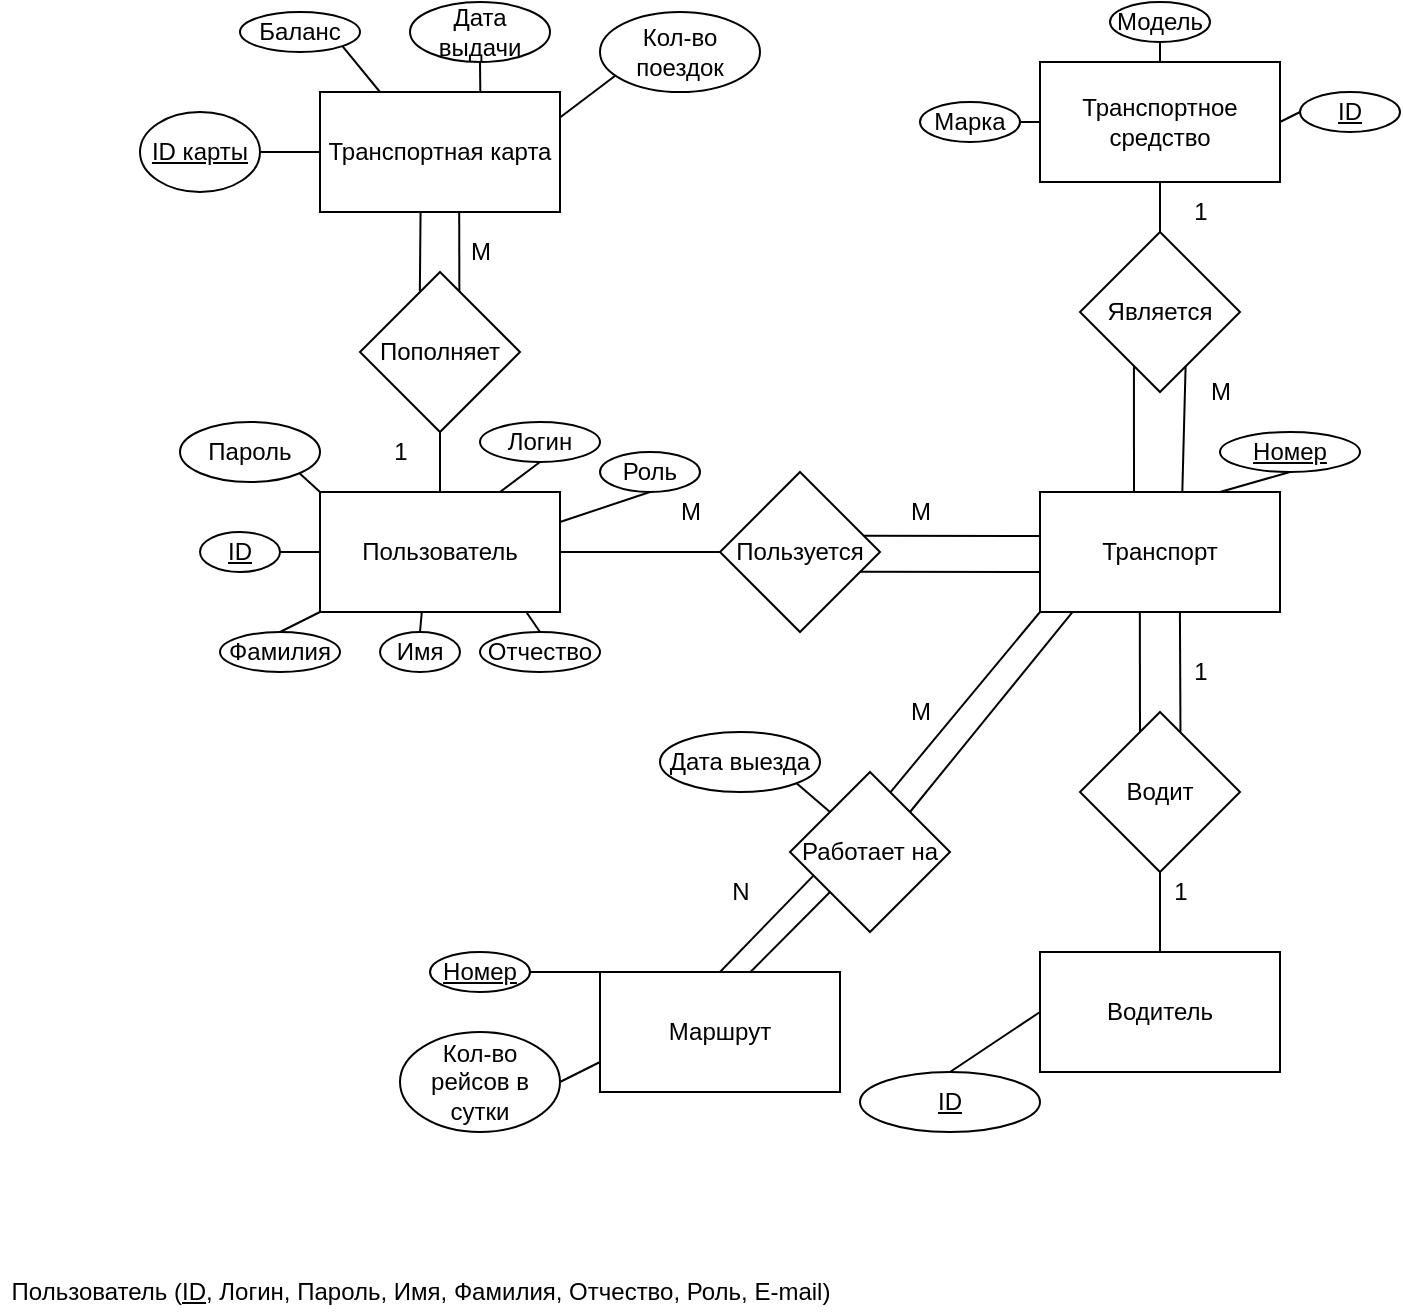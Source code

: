 <mxfile version="15.8.7" type="device"><diagram id="BBsrVsb9NO6aEAZsvxdc" name="Страница 1"><mxGraphModel dx="2192" dy="865" grid="1" gridSize="10" guides="1" tooltips="1" connect="1" arrows="1" fold="1" page="1" pageScale="1" pageWidth="850" pageHeight="1100" math="0" shadow="0"><root><mxCell id="0"/><mxCell id="1" parent="0"/><mxCell id="VJ9PdGM6GAFw2BLf82Xo-2" value="Транспорт" style="rounded=0;whiteSpace=wrap;html=1;" parent="1" vertex="1"><mxGeometry x="470" y="480" width="120" height="60" as="geometry"/></mxCell><mxCell id="VJ9PdGM6GAFw2BLf82Xo-7" value="Маршрут" style="whiteSpace=wrap;html=1;" parent="1" vertex="1"><mxGeometry x="250" y="720" width="120" height="60" as="geometry"/></mxCell><mxCell id="VJ9PdGM6GAFw2BLf82Xo-8" value="Транспортная карта" style="whiteSpace=wrap;html=1;" parent="1" vertex="1"><mxGeometry x="110" y="280" width="120" height="60" as="geometry"/></mxCell><mxCell id="VJ9PdGM6GAFw2BLf82Xo-9" value="Пользователь" style="rounded=0;whiteSpace=wrap;html=1;" parent="1" vertex="1"><mxGeometry x="110" y="480" width="120" height="60" as="geometry"/></mxCell><mxCell id="VJ9PdGM6GAFw2BLf82Xo-10" value="Пользуется" style="rhombus;whiteSpace=wrap;html=1;" parent="1" vertex="1"><mxGeometry x="310" y="470" width="80" height="80" as="geometry"/></mxCell><mxCell id="VJ9PdGM6GAFw2BLf82Xo-11" value="Пополняет" style="rhombus;whiteSpace=wrap;html=1;" parent="1" vertex="1"><mxGeometry x="130" y="370" width="80" height="80" as="geometry"/></mxCell><mxCell id="VJ9PdGM6GAFw2BLf82Xo-15" value="Работает на" style="rhombus;whiteSpace=wrap;html=1;" parent="1" vertex="1"><mxGeometry x="345" y="620" width="80" height="80" as="geometry"/></mxCell><mxCell id="Q5PD0B3kbmkicRVHVQnM-1" value="" style="endArrow=none;html=1;rounded=0;exitX=0.5;exitY=0;exitDx=0;exitDy=0;entryX=0.5;entryY=1;entryDx=0;entryDy=0;" parent="1" source="VJ9PdGM6GAFw2BLf82Xo-9" target="VJ9PdGM6GAFw2BLf82Xo-11" edge="1"><mxGeometry width="50" height="50" relative="1" as="geometry"><mxPoint x="560" y="570" as="sourcePoint"/><mxPoint x="610" y="520" as="targetPoint"/></mxGeometry></mxCell><mxCell id="Q5PD0B3kbmkicRVHVQnM-2" value="" style="endArrow=none;html=1;rounded=0;exitX=0.374;exitY=0.121;exitDx=0;exitDy=0;entryX=0.419;entryY=1.003;entryDx=0;entryDy=0;entryPerimeter=0;exitPerimeter=0;" parent="1" source="VJ9PdGM6GAFw2BLf82Xo-11" target="VJ9PdGM6GAFw2BLf82Xo-8" edge="1"><mxGeometry width="50" height="50" relative="1" as="geometry"><mxPoint x="560" y="570" as="sourcePoint"/><mxPoint x="610" y="520" as="targetPoint"/></mxGeometry></mxCell><mxCell id="Q5PD0B3kbmkicRVHVQnM-3" value="" style="endArrow=none;html=1;rounded=0;entryX=0.58;entryY=1;entryDx=0;entryDy=0;entryPerimeter=0;exitX=0.621;exitY=0.124;exitDx=0;exitDy=0;exitPerimeter=0;" parent="1" source="VJ9PdGM6GAFw2BLf82Xo-11" target="VJ9PdGM6GAFw2BLf82Xo-8" edge="1"><mxGeometry width="50" height="50" relative="1" as="geometry"><mxPoint x="180" y="380" as="sourcePoint"/><mxPoint x="230" y="320" as="targetPoint"/></mxGeometry></mxCell><mxCell id="Q5PD0B3kbmkicRVHVQnM-4" value="1" style="text;html=1;align=center;verticalAlign=middle;resizable=0;points=[];autosize=1;strokeColor=none;fillColor=none;" parent="1" vertex="1"><mxGeometry x="140" y="450" width="20" height="20" as="geometry"/></mxCell><mxCell id="Q5PD0B3kbmkicRVHVQnM-5" value="М" style="text;html=1;align=center;verticalAlign=middle;resizable=0;points=[];autosize=1;strokeColor=none;fillColor=none;" parent="1" vertex="1"><mxGeometry x="175" y="350" width="30" height="20" as="geometry"/></mxCell><mxCell id="Q5PD0B3kbmkicRVHVQnM-6" value="&lt;u&gt;ID карты&lt;/u&gt;" style="ellipse;whiteSpace=wrap;html=1;" parent="1" vertex="1"><mxGeometry x="20" y="290" width="60" height="40" as="geometry"/></mxCell><mxCell id="Q5PD0B3kbmkicRVHVQnM-10" value="Баланс" style="ellipse;whiteSpace=wrap;html=1;" parent="1" vertex="1"><mxGeometry x="70" y="240" width="60" height="20" as="geometry"/></mxCell><mxCell id="Q5PD0B3kbmkicRVHVQnM-11" value="Дата выдачи" style="ellipse;whiteSpace=wrap;html=1;" parent="1" vertex="1"><mxGeometry x="155" y="235" width="70" height="30" as="geometry"/></mxCell><mxCell id="Q5PD0B3kbmkicRVHVQnM-12" value="Кол-во поездок" style="ellipse;whiteSpace=wrap;html=1;" parent="1" vertex="1"><mxGeometry x="250" y="240" width="80" height="40" as="geometry"/></mxCell><mxCell id="y8G3c6xXSQOifNAGWiET-1" value="Водитель" style="rounded=0;whiteSpace=wrap;html=1;" parent="1" vertex="1"><mxGeometry x="470" y="710" width="120" height="60" as="geometry"/></mxCell><mxCell id="y8G3c6xXSQOifNAGWiET-2" value="Водит" style="rhombus;whiteSpace=wrap;html=1;" parent="1" vertex="1"><mxGeometry x="490" y="590" width="80" height="80" as="geometry"/></mxCell><mxCell id="y8G3c6xXSQOifNAGWiET-7" value="" style="endArrow=none;html=1;rounded=0;exitX=1;exitY=0.5;exitDx=0;exitDy=0;entryX=0;entryY=0.5;entryDx=0;entryDy=0;" parent="1" source="VJ9PdGM6GAFw2BLf82Xo-9" target="VJ9PdGM6GAFw2BLf82Xo-10" edge="1"><mxGeometry width="50" height="50" relative="1" as="geometry"><mxPoint x="400" y="670" as="sourcePoint"/><mxPoint x="450" y="620" as="targetPoint"/></mxGeometry></mxCell><mxCell id="y8G3c6xXSQOifNAGWiET-8" value="" style="endArrow=none;html=1;rounded=0;exitX=0.899;exitY=0.399;exitDx=0;exitDy=0;exitPerimeter=0;" parent="1" source="VJ9PdGM6GAFw2BLf82Xo-10" edge="1"><mxGeometry width="50" height="50" relative="1" as="geometry"><mxPoint x="390" y="502" as="sourcePoint"/><mxPoint x="470" y="502" as="targetPoint"/></mxGeometry></mxCell><mxCell id="y8G3c6xXSQOifNAGWiET-9" value="" style="endArrow=none;html=1;rounded=0;exitX=0.877;exitY=0.624;exitDx=0;exitDy=0;exitPerimeter=0;entryX=0;entryY=0.667;entryDx=0;entryDy=0;entryPerimeter=0;" parent="1" source="VJ9PdGM6GAFw2BLf82Xo-10" target="VJ9PdGM6GAFw2BLf82Xo-2" edge="1"><mxGeometry width="50" height="50" relative="1" as="geometry"><mxPoint x="400" y="670" as="sourcePoint"/><mxPoint x="450" y="620" as="targetPoint"/></mxGeometry></mxCell><mxCell id="y8G3c6xXSQOifNAGWiET-21" value="" style="endArrow=none;html=1;rounded=0;exitX=0.5;exitY=0;exitDx=0;exitDy=0;entryX=0.5;entryY=1;entryDx=0;entryDy=0;" parent="1" source="y8G3c6xXSQOifNAGWiET-1" target="y8G3c6xXSQOifNAGWiET-2" edge="1"><mxGeometry width="50" height="50" relative="1" as="geometry"><mxPoint x="640" y="680" as="sourcePoint"/><mxPoint x="690" y="630" as="targetPoint"/></mxGeometry></mxCell><mxCell id="y8G3c6xXSQOifNAGWiET-23" value="" style="endArrow=none;html=1;rounded=0;exitX=0.375;exitY=0.123;exitDx=0;exitDy=0;exitPerimeter=0;entryX=0.416;entryY=1;entryDx=0;entryDy=0;entryPerimeter=0;" parent="1" source="y8G3c6xXSQOifNAGWiET-2" target="VJ9PdGM6GAFw2BLf82Xo-2" edge="1"><mxGeometry width="50" height="50" relative="1" as="geometry"><mxPoint x="640" y="680" as="sourcePoint"/><mxPoint x="690" y="630" as="targetPoint"/></mxGeometry></mxCell><mxCell id="y8G3c6xXSQOifNAGWiET-24" value="" style="endArrow=none;html=1;rounded=0;exitX=0.628;exitY=0.127;exitDx=0;exitDy=0;exitPerimeter=0;entryX=0.583;entryY=0.998;entryDx=0;entryDy=0;entryPerimeter=0;" parent="1" source="y8G3c6xXSQOifNAGWiET-2" target="VJ9PdGM6GAFw2BLf82Xo-2" edge="1"><mxGeometry width="50" height="50" relative="1" as="geometry"><mxPoint x="640" y="680" as="sourcePoint"/><mxPoint x="690" y="630" as="targetPoint"/></mxGeometry></mxCell><mxCell id="y8G3c6xXSQOifNAGWiET-25" value="" style="endArrow=none;html=1;rounded=0;exitX=0.627;exitY=0.127;exitDx=0;exitDy=0;exitPerimeter=0;entryX=0;entryY=1;entryDx=0;entryDy=0;" parent="1" source="VJ9PdGM6GAFw2BLf82Xo-15" target="VJ9PdGM6GAFw2BLf82Xo-2" edge="1"><mxGeometry width="50" height="50" relative="1" as="geometry"><mxPoint x="640" y="680" as="sourcePoint"/><mxPoint x="690" y="630" as="targetPoint"/></mxGeometry></mxCell><mxCell id="y8G3c6xXSQOifNAGWiET-26" value="" style="endArrow=none;html=1;rounded=0;exitX=1;exitY=0;exitDx=0;exitDy=0;entryX=0.136;entryY=0.999;entryDx=0;entryDy=0;entryPerimeter=0;" parent="1" source="VJ9PdGM6GAFw2BLf82Xo-15" target="VJ9PdGM6GAFw2BLf82Xo-2" edge="1"><mxGeometry width="50" height="50" relative="1" as="geometry"><mxPoint x="640" y="680" as="sourcePoint"/><mxPoint x="690" y="630" as="targetPoint"/></mxGeometry></mxCell><mxCell id="y8G3c6xXSQOifNAGWiET-27" value="" style="endArrow=none;html=1;rounded=0;exitX=0.5;exitY=0;exitDx=0;exitDy=0;entryX=0.145;entryY=0.649;entryDx=0;entryDy=0;entryPerimeter=0;" parent="1" source="VJ9PdGM6GAFw2BLf82Xo-7" target="VJ9PdGM6GAFw2BLf82Xo-15" edge="1"><mxGeometry width="50" height="50" relative="1" as="geometry"><mxPoint x="640" y="680" as="sourcePoint"/><mxPoint x="690" y="630" as="targetPoint"/></mxGeometry></mxCell><mxCell id="y8G3c6xXSQOifNAGWiET-28" value="&lt;u&gt;Номер&lt;/u&gt;" style="ellipse;whiteSpace=wrap;html=1;" parent="1" vertex="1"><mxGeometry x="165" y="710" width="50" height="20" as="geometry"/></mxCell><mxCell id="y8G3c6xXSQOifNAGWiET-30" value="Кол-во рейсов в сутки" style="ellipse;whiteSpace=wrap;html=1;" parent="1" vertex="1"><mxGeometry x="150" y="750" width="80" height="50" as="geometry"/></mxCell><mxCell id="y8G3c6xXSQOifNAGWiET-31" value="" style="endArrow=none;html=1;rounded=0;exitX=1;exitY=0.5;exitDx=0;exitDy=0;entryX=0;entryY=0;entryDx=0;entryDy=0;" parent="1" source="y8G3c6xXSQOifNAGWiET-28" target="VJ9PdGM6GAFw2BLf82Xo-7" edge="1"><mxGeometry width="50" height="50" relative="1" as="geometry"><mxPoint x="520" y="550" as="sourcePoint"/><mxPoint x="570" y="500" as="targetPoint"/></mxGeometry></mxCell><mxCell id="y8G3c6xXSQOifNAGWiET-32" value="" style="endArrow=none;html=1;rounded=0;exitX=1;exitY=0.5;exitDx=0;exitDy=0;entryX=0;entryY=0.75;entryDx=0;entryDy=0;" parent="1" source="y8G3c6xXSQOifNAGWiET-30" target="VJ9PdGM6GAFw2BLf82Xo-7" edge="1"><mxGeometry width="50" height="50" relative="1" as="geometry"><mxPoint x="520" y="550" as="sourcePoint"/><mxPoint x="570" y="500" as="targetPoint"/></mxGeometry></mxCell><mxCell id="y8G3c6xXSQOifNAGWiET-33" value="Транспортное средство" style="rounded=0;whiteSpace=wrap;html=1;" parent="1" vertex="1"><mxGeometry x="470" y="265" width="120" height="60" as="geometry"/></mxCell><mxCell id="y8G3c6xXSQOifNAGWiET-34" value="Является" style="rhombus;whiteSpace=wrap;html=1;" parent="1" vertex="1"><mxGeometry x="490" y="350" width="80" height="80" as="geometry"/></mxCell><mxCell id="y8G3c6xXSQOifNAGWiET-35" value="" style="endArrow=none;html=1;rounded=0;entryX=0.337;entryY=0.839;entryDx=0;entryDy=0;entryPerimeter=0;" parent="1" target="y8G3c6xXSQOifNAGWiET-34" edge="1"><mxGeometry width="50" height="50" relative="1" as="geometry"><mxPoint x="517" y="480" as="sourcePoint"/><mxPoint x="517" y="420" as="targetPoint"/></mxGeometry></mxCell><mxCell id="y8G3c6xXSQOifNAGWiET-36" value="" style="endArrow=none;html=1;rounded=0;entryX=0.66;entryY=0.84;entryDx=0;entryDy=0;entryPerimeter=0;exitX=0.593;exitY=-0.003;exitDx=0;exitDy=0;exitPerimeter=0;" parent="1" source="VJ9PdGM6GAFw2BLf82Xo-2" target="y8G3c6xXSQOifNAGWiET-34" edge="1"><mxGeometry width="50" height="50" relative="1" as="geometry"><mxPoint x="520" y="540" as="sourcePoint"/><mxPoint x="570" y="490" as="targetPoint"/></mxGeometry></mxCell><mxCell id="y8G3c6xXSQOifNAGWiET-37" value="" style="endArrow=none;html=1;rounded=0;entryX=0.5;entryY=1;entryDx=0;entryDy=0;exitX=0.5;exitY=0;exitDx=0;exitDy=0;" parent="1" source="y8G3c6xXSQOifNAGWiET-34" target="y8G3c6xXSQOifNAGWiET-33" edge="1"><mxGeometry width="50" height="50" relative="1" as="geometry"><mxPoint x="520" y="540" as="sourcePoint"/><mxPoint x="570" y="490" as="targetPoint"/></mxGeometry></mxCell><mxCell id="NyPLq1rfokeVwP26kTzo-1" value="" style="endArrow=none;html=1;rounded=0;exitX=1;exitY=0.5;exitDx=0;exitDy=0;entryX=0;entryY=0.5;entryDx=0;entryDy=0;" parent="1" source="Q5PD0B3kbmkicRVHVQnM-6" target="VJ9PdGM6GAFw2BLf82Xo-8" edge="1"><mxGeometry width="50" height="50" relative="1" as="geometry"><mxPoint x="470" y="460" as="sourcePoint"/><mxPoint x="520" y="410" as="targetPoint"/></mxGeometry></mxCell><mxCell id="NyPLq1rfokeVwP26kTzo-2" value="" style="endArrow=none;html=1;rounded=0;exitX=1;exitY=1;exitDx=0;exitDy=0;entryX=0.25;entryY=0;entryDx=0;entryDy=0;entryPerimeter=0;" parent="1" source="Q5PD0B3kbmkicRVHVQnM-10" target="VJ9PdGM6GAFw2BLf82Xo-8" edge="1"><mxGeometry width="50" height="50" relative="1" as="geometry"><mxPoint x="110" y="300" as="sourcePoint"/><mxPoint x="160" y="250" as="targetPoint"/></mxGeometry></mxCell><mxCell id="NyPLq1rfokeVwP26kTzo-3" value="" style="endArrow=none;html=1;rounded=0;entryX=0.5;entryY=1;entryDx=0;entryDy=0;exitX=0.668;exitY=0;exitDx=0;exitDy=0;exitPerimeter=0;" parent="1" source="VJ9PdGM6GAFw2BLf82Xo-8" target="Q5PD0B3kbmkicRVHVQnM-11" edge="1"><mxGeometry width="50" height="50" relative="1" as="geometry"><mxPoint x="170" y="310" as="sourcePoint"/><mxPoint x="220" y="260" as="targetPoint"/></mxGeometry></mxCell><mxCell id="NyPLq1rfokeVwP26kTzo-4" value="" style="endArrow=none;html=1;rounded=0;exitX=1;exitY=0.212;exitDx=0;exitDy=0;exitPerimeter=0;entryX=0.097;entryY=0.794;entryDx=0;entryDy=0;entryPerimeter=0;" parent="1" source="VJ9PdGM6GAFw2BLf82Xo-8" target="Q5PD0B3kbmkicRVHVQnM-12" edge="1"><mxGeometry width="50" height="50" relative="1" as="geometry"><mxPoint x="250" y="320" as="sourcePoint"/><mxPoint x="260" y="270" as="targetPoint"/></mxGeometry></mxCell><mxCell id="NyPLq1rfokeVwP26kTzo-6" value="&lt;u&gt;ID&lt;/u&gt;" style="ellipse;whiteSpace=wrap;html=1;" parent="1" vertex="1"><mxGeometry x="50" y="500" width="40" height="20" as="geometry"/></mxCell><mxCell id="NyPLq1rfokeVwP26kTzo-7" value="Марка" style="ellipse;whiteSpace=wrap;html=1;" parent="1" vertex="1"><mxGeometry x="410" y="285" width="50" height="20" as="geometry"/></mxCell><mxCell id="NyPLq1rfokeVwP26kTzo-8" value="Модель" style="ellipse;whiteSpace=wrap;html=1;" parent="1" vertex="1"><mxGeometry x="505" y="235" width="50" height="20" as="geometry"/></mxCell><mxCell id="NyPLq1rfokeVwP26kTzo-9" value="&lt;u&gt;Номер&lt;/u&gt;" style="ellipse;whiteSpace=wrap;html=1;" parent="1" vertex="1"><mxGeometry x="560" y="450" width="70" height="20" as="geometry"/></mxCell><mxCell id="NyPLq1rfokeVwP26kTzo-10" value="&lt;u&gt;ID&lt;/u&gt;" style="ellipse;whiteSpace=wrap;html=1;" parent="1" vertex="1"><mxGeometry x="600" y="280" width="50" height="20" as="geometry"/></mxCell><mxCell id="NyPLq1rfokeVwP26kTzo-11" value="" style="endArrow=none;html=1;rounded=0;exitX=1;exitY=0.5;exitDx=0;exitDy=0;entryX=0;entryY=0.5;entryDx=0;entryDy=0;" parent="1" source="NyPLq1rfokeVwP26kTzo-7" target="y8G3c6xXSQOifNAGWiET-33" edge="1"><mxGeometry width="50" height="50" relative="1" as="geometry"><mxPoint x="480" y="280" as="sourcePoint"/><mxPoint x="530" y="230" as="targetPoint"/></mxGeometry></mxCell><mxCell id="NyPLq1rfokeVwP26kTzo-13" value="" style="endArrow=none;html=1;rounded=0;exitX=1;exitY=0.5;exitDx=0;exitDy=0;entryX=0;entryY=0.5;entryDx=0;entryDy=0;" parent="1" source="y8G3c6xXSQOifNAGWiET-33" target="NyPLq1rfokeVwP26kTzo-10" edge="1"><mxGeometry width="50" height="50" relative="1" as="geometry"><mxPoint x="640" y="260" as="sourcePoint"/><mxPoint x="690" y="210" as="targetPoint"/></mxGeometry></mxCell><mxCell id="NyPLq1rfokeVwP26kTzo-14" value="" style="endArrow=none;html=1;rounded=0;exitX=0.5;exitY=0;exitDx=0;exitDy=0;entryX=0.5;entryY=1;entryDx=0;entryDy=0;" parent="1" source="y8G3c6xXSQOifNAGWiET-33" target="NyPLq1rfokeVwP26kTzo-8" edge="1"><mxGeometry width="50" height="50" relative="1" as="geometry"><mxPoint x="610" y="250" as="sourcePoint"/><mxPoint x="660" y="200" as="targetPoint"/></mxGeometry></mxCell><mxCell id="NyPLq1rfokeVwP26kTzo-15" value="" style="endArrow=none;html=1;rounded=0;exitX=0.75;exitY=0;exitDx=0;exitDy=0;entryX=0.5;entryY=1;entryDx=0;entryDy=0;" parent="1" source="VJ9PdGM6GAFw2BLf82Xo-2" target="NyPLq1rfokeVwP26kTzo-9" edge="1"><mxGeometry width="50" height="50" relative="1" as="geometry"><mxPoint x="670" y="410" as="sourcePoint"/><mxPoint x="720" y="360" as="targetPoint"/></mxGeometry></mxCell><mxCell id="NyPLq1rfokeVwP26kTzo-16" value="" style="endArrow=none;html=1;rounded=0;entryX=0;entryY=0.5;entryDx=0;entryDy=0;exitX=1;exitY=0.5;exitDx=0;exitDy=0;" parent="1" source="NyPLq1rfokeVwP26kTzo-6" target="VJ9PdGM6GAFw2BLf82Xo-9" edge="1"><mxGeometry width="50" height="50" relative="1" as="geometry"><mxPoint x="50" y="600" as="sourcePoint"/><mxPoint x="100" y="550" as="targetPoint"/></mxGeometry></mxCell><mxCell id="NyPLq1rfokeVwP26kTzo-17" value="Фамилия" style="ellipse;whiteSpace=wrap;html=1;" parent="1" vertex="1"><mxGeometry x="60" y="550" width="60" height="20" as="geometry"/></mxCell><mxCell id="NyPLq1rfokeVwP26kTzo-18" value="Имя" style="ellipse;whiteSpace=wrap;html=1;" parent="1" vertex="1"><mxGeometry x="140" y="550" width="40" height="20" as="geometry"/></mxCell><mxCell id="NyPLq1rfokeVwP26kTzo-19" value="Отчество" style="ellipse;whiteSpace=wrap;html=1;" parent="1" vertex="1"><mxGeometry x="190" y="550" width="60" height="20" as="geometry"/></mxCell><mxCell id="NyPLq1rfokeVwP26kTzo-20" value="" style="endArrow=none;html=1;rounded=0;entryX=0;entryY=1;entryDx=0;entryDy=0;exitX=0.5;exitY=0;exitDx=0;exitDy=0;" parent="1" source="NyPLq1rfokeVwP26kTzo-17" target="VJ9PdGM6GAFw2BLf82Xo-9" edge="1"><mxGeometry width="50" height="50" relative="1" as="geometry"><mxPoint x="100" y="600" as="sourcePoint"/><mxPoint x="150" y="550" as="targetPoint"/></mxGeometry></mxCell><mxCell id="NyPLq1rfokeVwP26kTzo-21" value="" style="endArrow=none;html=1;rounded=0;entryX=0.424;entryY=1.004;entryDx=0;entryDy=0;entryPerimeter=0;exitX=0.5;exitY=0;exitDx=0;exitDy=0;" parent="1" source="NyPLq1rfokeVwP26kTzo-18" target="VJ9PdGM6GAFw2BLf82Xo-9" edge="1"><mxGeometry width="50" height="50" relative="1" as="geometry"><mxPoint x="130" y="650" as="sourcePoint"/><mxPoint x="180" y="600" as="targetPoint"/></mxGeometry></mxCell><mxCell id="NyPLq1rfokeVwP26kTzo-22" value="" style="endArrow=none;html=1;rounded=0;entryX=0.861;entryY=1.004;entryDx=0;entryDy=0;entryPerimeter=0;exitX=0.5;exitY=0;exitDx=0;exitDy=0;" parent="1" source="NyPLq1rfokeVwP26kTzo-19" target="VJ9PdGM6GAFw2BLf82Xo-9" edge="1"><mxGeometry width="50" height="50" relative="1" as="geometry"><mxPoint x="210" y="670" as="sourcePoint"/><mxPoint x="260" y="620" as="targetPoint"/></mxGeometry></mxCell><mxCell id="NyPLq1rfokeVwP26kTzo-43" value="М" style="text;html=1;align=center;verticalAlign=middle;resizable=0;points=[];autosize=1;strokeColor=none;fillColor=none;" parent="1" vertex="1"><mxGeometry x="280" y="480" width="30" height="20" as="geometry"/></mxCell><mxCell id="NyPLq1rfokeVwP26kTzo-44" value="М" style="text;html=1;align=center;verticalAlign=middle;resizable=0;points=[];autosize=1;strokeColor=none;fillColor=none;" parent="1" vertex="1"><mxGeometry x="395" y="480" width="30" height="20" as="geometry"/></mxCell><mxCell id="NyPLq1rfokeVwP26kTzo-45" value="1" style="text;html=1;align=center;verticalAlign=middle;resizable=0;points=[];autosize=1;strokeColor=none;fillColor=none;" parent="1" vertex="1"><mxGeometry x="540" y="330" width="20" height="20" as="geometry"/></mxCell><mxCell id="NyPLq1rfokeVwP26kTzo-46" value="М" style="text;html=1;align=center;verticalAlign=middle;resizable=0;points=[];autosize=1;strokeColor=none;fillColor=none;" parent="1" vertex="1"><mxGeometry x="545" y="420" width="30" height="20" as="geometry"/></mxCell><mxCell id="NyPLq1rfokeVwP26kTzo-47" value="N" style="text;html=1;align=center;verticalAlign=middle;resizable=0;points=[];autosize=1;strokeColor=none;fillColor=none;" parent="1" vertex="1"><mxGeometry x="310" y="670" width="20" height="20" as="geometry"/></mxCell><mxCell id="NyPLq1rfokeVwP26kTzo-48" value="М" style="text;html=1;align=center;verticalAlign=middle;resizable=0;points=[];autosize=1;strokeColor=none;fillColor=none;" parent="1" vertex="1"><mxGeometry x="395" y="580" width="30" height="20" as="geometry"/></mxCell><mxCell id="NyPLq1rfokeVwP26kTzo-49" value="1" style="text;html=1;align=center;verticalAlign=middle;resizable=0;points=[];autosize=1;strokeColor=none;fillColor=none;" parent="1" vertex="1"><mxGeometry x="530" y="670" width="20" height="20" as="geometry"/></mxCell><mxCell id="NyPLq1rfokeVwP26kTzo-50" value="1" style="text;html=1;align=center;verticalAlign=middle;resizable=0;points=[];autosize=1;strokeColor=none;fillColor=none;" parent="1" vertex="1"><mxGeometry x="540" y="560" width="20" height="20" as="geometry"/></mxCell><mxCell id="NyPLq1rfokeVwP26kTzo-51" value="&lt;u&gt;ID&lt;br&gt;&lt;/u&gt;" style="ellipse;whiteSpace=wrap;html=1;" parent="1" vertex="1"><mxGeometry x="380" y="770" width="90" height="30" as="geometry"/></mxCell><mxCell id="NyPLq1rfokeVwP26kTzo-52" value="" style="endArrow=none;html=1;rounded=0;exitX=0.5;exitY=0;exitDx=0;exitDy=0;entryX=0;entryY=0.5;entryDx=0;entryDy=0;" parent="1" source="NyPLq1rfokeVwP26kTzo-51" target="y8G3c6xXSQOifNAGWiET-1" edge="1"><mxGeometry width="50" height="50" relative="1" as="geometry"><mxPoint x="470" y="760" as="sourcePoint"/><mxPoint x="520" y="710" as="targetPoint"/></mxGeometry></mxCell><mxCell id="NyPLq1rfokeVwP26kTzo-54" value="Логин" style="ellipse;whiteSpace=wrap;html=1;" parent="1" vertex="1"><mxGeometry x="190" y="445" width="60" height="20" as="geometry"/></mxCell><mxCell id="NyPLq1rfokeVwP26kTzo-57" value="Пароль" style="ellipse;whiteSpace=wrap;html=1;" parent="1" vertex="1"><mxGeometry x="40" y="445" width="70" height="30" as="geometry"/></mxCell><mxCell id="NyPLq1rfokeVwP26kTzo-58" value="" style="endArrow=none;html=1;rounded=0;exitX=0.75;exitY=0;exitDx=0;exitDy=0;entryX=0.5;entryY=1;entryDx=0;entryDy=0;" parent="1" source="VJ9PdGM6GAFw2BLf82Xo-9" target="NyPLq1rfokeVwP26kTzo-54" edge="1"><mxGeometry width="50" height="50" relative="1" as="geometry"><mxPoint x="270" y="530" as="sourcePoint"/><mxPoint x="250" y="470" as="targetPoint"/></mxGeometry></mxCell><mxCell id="NyPLq1rfokeVwP26kTzo-59" value="" style="endArrow=none;html=1;rounded=0;entryX=1;entryY=1;entryDx=0;entryDy=0;exitX=0;exitY=0;exitDx=0;exitDy=0;" parent="1" source="VJ9PdGM6GAFw2BLf82Xo-9" target="NyPLq1rfokeVwP26kTzo-57" edge="1"><mxGeometry width="50" height="50" relative="1" as="geometry"><mxPoint x="90" y="520" as="sourcePoint"/><mxPoint x="140" y="470" as="targetPoint"/></mxGeometry></mxCell><mxCell id="NyPLq1rfokeVwP26kTzo-61" value="" style="endArrow=none;html=1;rounded=0;entryX=0;entryY=1;entryDx=0;entryDy=0;exitX=0.627;exitY=0;exitDx=0;exitDy=0;exitPerimeter=0;" parent="1" source="VJ9PdGM6GAFw2BLf82Xo-7" target="VJ9PdGM6GAFw2BLf82Xo-15" edge="1"><mxGeometry width="50" height="50" relative="1" as="geometry"><mxPoint x="330" y="740" as="sourcePoint"/><mxPoint x="380" y="690" as="targetPoint"/></mxGeometry></mxCell><mxCell id="NyPLq1rfokeVwP26kTzo-62" value="Дата выезда" style="ellipse;whiteSpace=wrap;html=1;" parent="1" vertex="1"><mxGeometry x="280" y="600" width="80" height="30" as="geometry"/></mxCell><mxCell id="NyPLq1rfokeVwP26kTzo-63" value="" style="endArrow=none;html=1;rounded=0;exitX=0;exitY=0;exitDx=0;exitDy=0;entryX=1;entryY=1;entryDx=0;entryDy=0;" parent="1" source="VJ9PdGM6GAFw2BLf82Xo-15" target="NyPLq1rfokeVwP26kTzo-62" edge="1"><mxGeometry width="50" height="50" relative="1" as="geometry"><mxPoint x="300" y="650" as="sourcePoint"/><mxPoint x="350" y="600" as="targetPoint"/></mxGeometry></mxCell><mxCell id="o10xM4zknLzZU_p4f_Pc-1" value="Роль" style="ellipse;whiteSpace=wrap;html=1;" parent="1" vertex="1"><mxGeometry x="250" y="460" width="50" height="20" as="geometry"/></mxCell><mxCell id="o10xM4zknLzZU_p4f_Pc-2" value="" style="endArrow=none;html=1;rounded=0;exitX=1;exitY=0.25;exitDx=0;exitDy=0;entryX=0.5;entryY=1;entryDx=0;entryDy=0;" parent="1" source="VJ9PdGM6GAFw2BLf82Xo-9" target="o10xM4zknLzZU_p4f_Pc-1" edge="1"><mxGeometry width="50" height="50" relative="1" as="geometry"><mxPoint x="370" y="510" as="sourcePoint"/><mxPoint x="420" y="460" as="targetPoint"/></mxGeometry></mxCell><mxCell id="DNfwiaS9lZLlbmHYwsf8-1" value="Пользователь (&lt;u&gt;ID&lt;/u&gt;, Логин, Пароль, Имя, Фамилия, Отчество, Роль, E-mail)" style="text;html=1;align=center;verticalAlign=middle;resizable=0;points=[];autosize=1;strokeColor=none;fillColor=none;" vertex="1" parent="1"><mxGeometry x="-50" y="870" width="420" height="20" as="geometry"/></mxCell></root></mxGraphModel></diagram></mxfile>